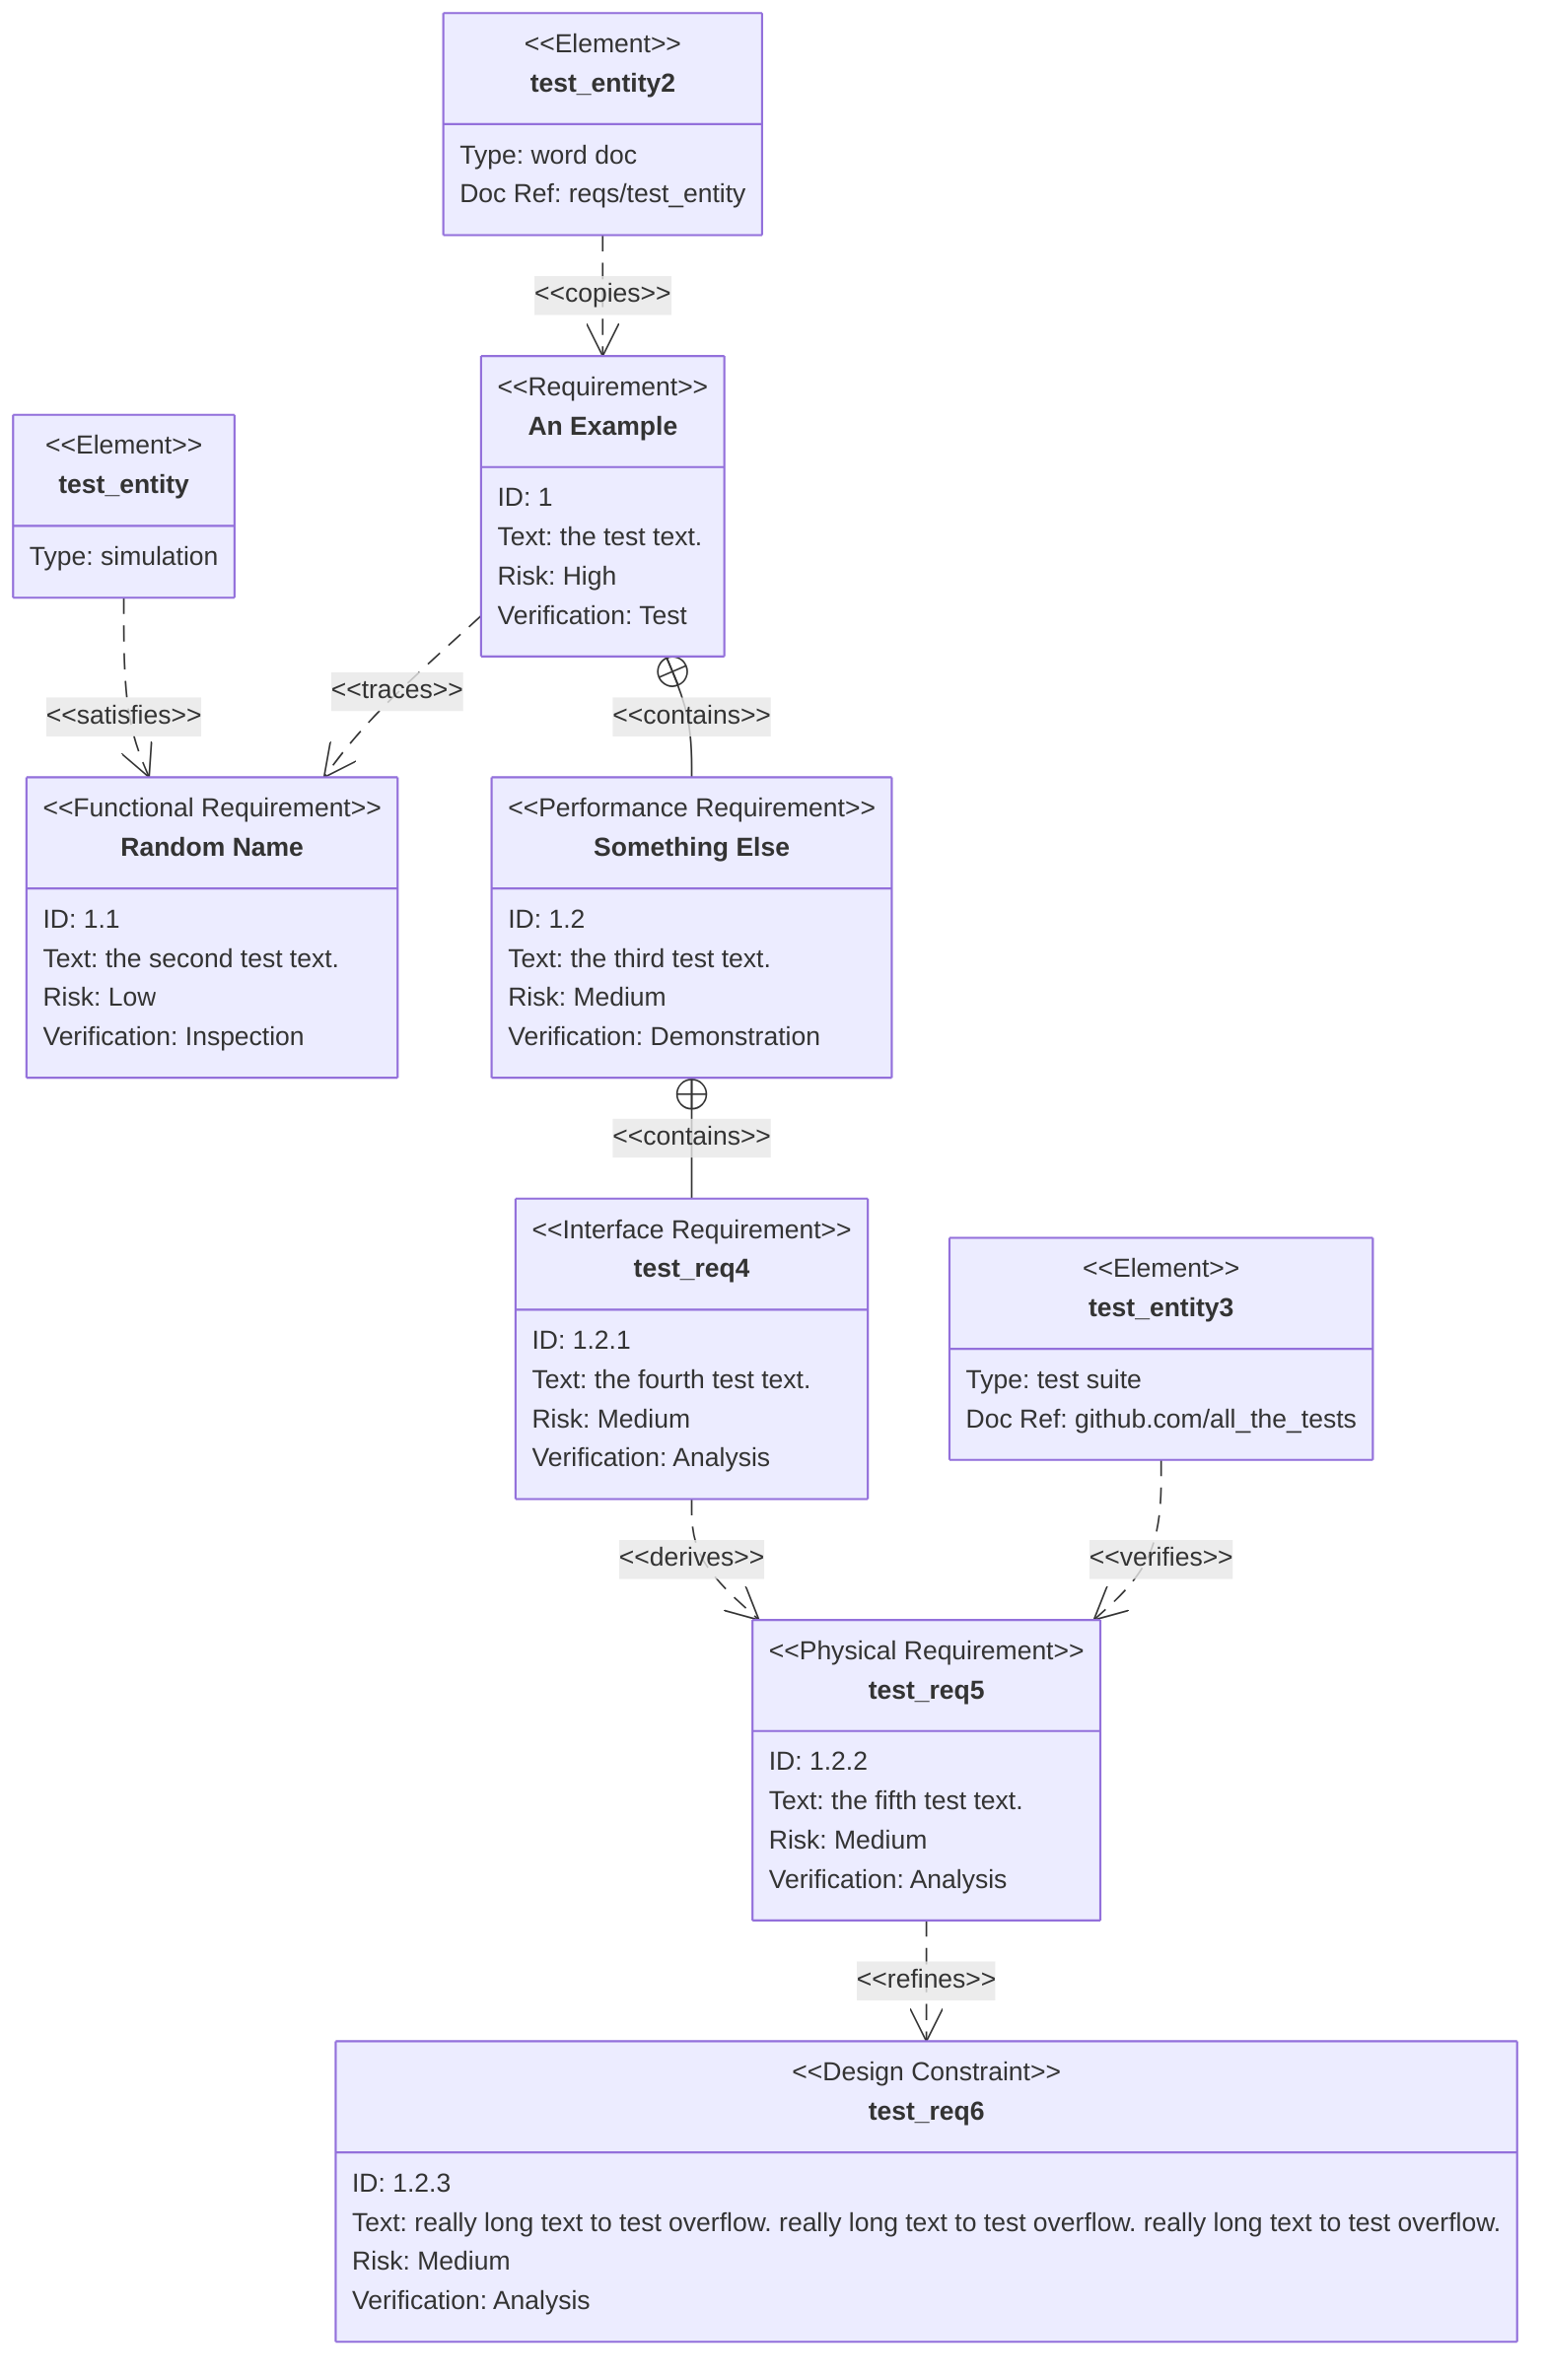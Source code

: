 requirementDiagram

    requirement An Example {
    id: 1
    text: the test text.
    risk: high
    verifymethod: test
    }

    functionalRequirement Random Name {
    id: 1.1
    text: the second test text.
    risk: low
    verifymethod: inspection
    }

    performanceRequirement Something Else {
    id: 1.2
    text: the third test text.
    risk: medium
    verifymethod: demonstration
    }

    interfaceRequirement test_req4 {
    id: 1.2.1
    text: the fourth test text.
    risk: medium
    verifymethod: analysis
    }

    physicalRequirement test_req5 {
    id: 1.2.2
    text: the fifth test text.
    risk: medium
    verifymethod: analysis
    }

    designConstraint test_req6 {
    id: 1.2.3
    text: really long text to test overflow. really long text to test overflow. really long text to test overflow.
    risk: medium
    verifymethod: analysis
    }

    element test_entity {
    type: simulation
    }

    element test_entity2 {
    type: word doc
    docRef: reqs/test_entity
    }

    element test_entity3 {
    type: "test suite"
    docRef: github.com/all_the_tests
    }


    test_entity - satisfies -> Random Name
    An Example - traces -> Random Name
    An Example - contains -> Something Else
    Something Else - contains -> test_req4
    test_req4 - derives -> test_req5
    test_req5 - refines -> test_req6
    test_entity3 - verifies -> test_req5
    An Example <- copies - test_entity2